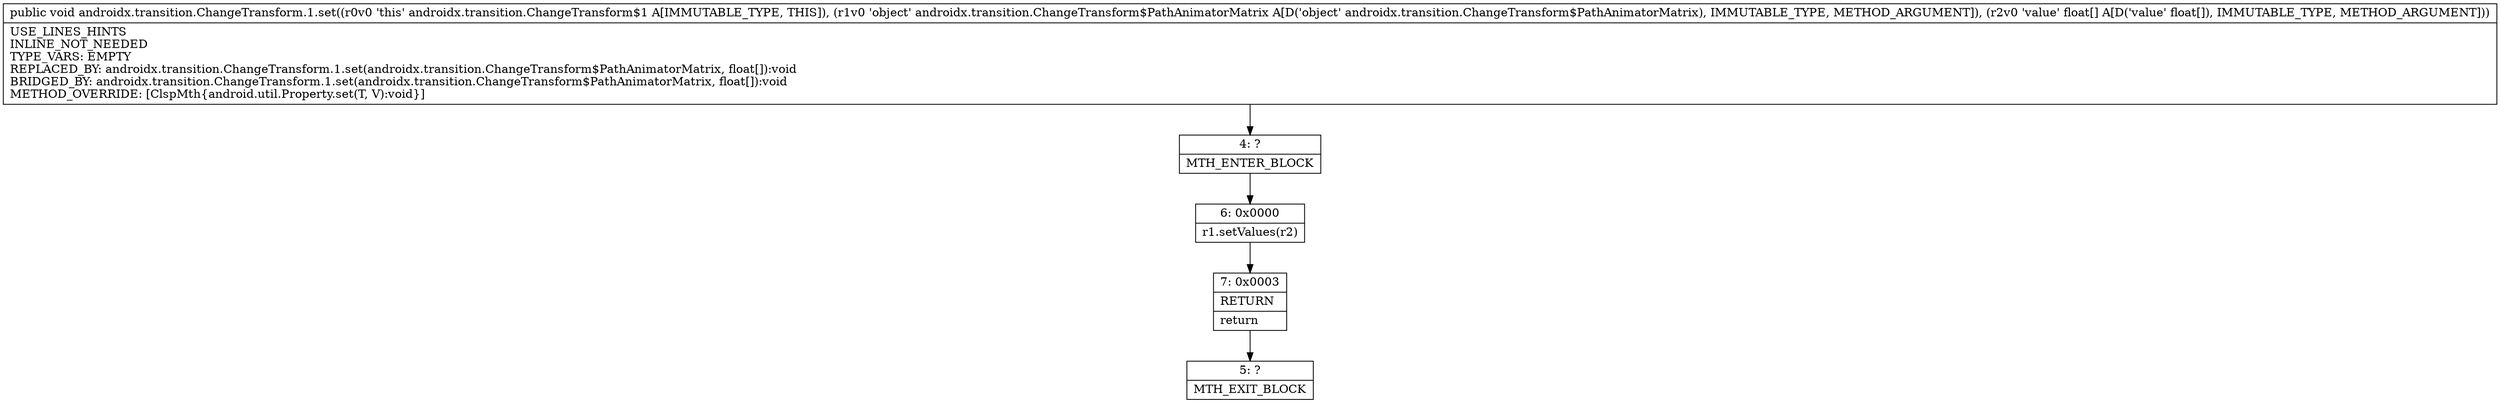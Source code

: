 digraph "CFG forandroidx.transition.ChangeTransform.1.set(Landroidx\/transition\/ChangeTransform$PathAnimatorMatrix;[F)V" {
Node_4 [shape=record,label="{4\:\ ?|MTH_ENTER_BLOCK\l}"];
Node_6 [shape=record,label="{6\:\ 0x0000|r1.setValues(r2)\l}"];
Node_7 [shape=record,label="{7\:\ 0x0003|RETURN\l|return\l}"];
Node_5 [shape=record,label="{5\:\ ?|MTH_EXIT_BLOCK\l}"];
MethodNode[shape=record,label="{public void androidx.transition.ChangeTransform.1.set((r0v0 'this' androidx.transition.ChangeTransform$1 A[IMMUTABLE_TYPE, THIS]), (r1v0 'object' androidx.transition.ChangeTransform$PathAnimatorMatrix A[D('object' androidx.transition.ChangeTransform$PathAnimatorMatrix), IMMUTABLE_TYPE, METHOD_ARGUMENT]), (r2v0 'value' float[] A[D('value' float[]), IMMUTABLE_TYPE, METHOD_ARGUMENT]))  | USE_LINES_HINTS\lINLINE_NOT_NEEDED\lTYPE_VARS: EMPTY\lREPLACED_BY: androidx.transition.ChangeTransform.1.set(androidx.transition.ChangeTransform$PathAnimatorMatrix, float[]):void\lBRIDGED_BY: androidx.transition.ChangeTransform.1.set(androidx.transition.ChangeTransform$PathAnimatorMatrix, float[]):void\lMETHOD_OVERRIDE: [ClspMth\{android.util.Property.set(T, V):void\}]\l}"];
MethodNode -> Node_4;Node_4 -> Node_6;
Node_6 -> Node_7;
Node_7 -> Node_5;
}


